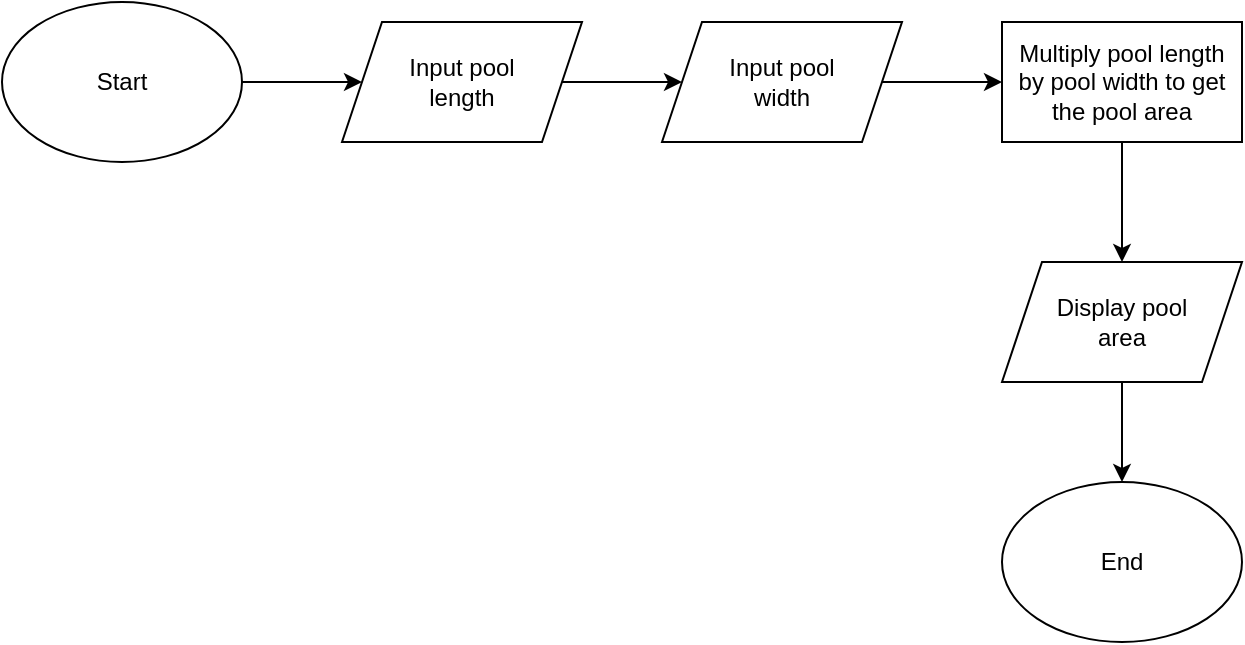 <mxfile version="17.4.5" type="device"><diagram id="h1bzS49NvT9AMEc7xUXz" name="Page-1"><mxGraphModel dx="1030" dy="502" grid="1" gridSize="10" guides="1" tooltips="1" connect="1" arrows="1" fold="1" page="1" pageScale="1" pageWidth="827" pageHeight="1169" math="0" shadow="0"><root><mxCell id="0"/><mxCell id="1" parent="0"/><mxCell id="syJ_hNDgNf13QUeyHEw3-3" style="edgeStyle=orthogonalEdgeStyle;rounded=0;orthogonalLoop=1;jettySize=auto;html=1;" edge="1" parent="1" source="syJ_hNDgNf13QUeyHEw3-1" target="syJ_hNDgNf13QUeyHEw3-2"><mxGeometry relative="1" as="geometry"/></mxCell><mxCell id="syJ_hNDgNf13QUeyHEw3-1" value="Start" style="ellipse;whiteSpace=wrap;html=1;" vertex="1" parent="1"><mxGeometry x="40" y="120" width="120" height="80" as="geometry"/></mxCell><mxCell id="syJ_hNDgNf13QUeyHEw3-6" style="edgeStyle=orthogonalEdgeStyle;rounded=0;orthogonalLoop=1;jettySize=auto;html=1;entryX=0;entryY=0.5;entryDx=0;entryDy=0;" edge="1" parent="1" source="syJ_hNDgNf13QUeyHEw3-2" target="syJ_hNDgNf13QUeyHEw3-4"><mxGeometry relative="1" as="geometry"/></mxCell><mxCell id="syJ_hNDgNf13QUeyHEw3-2" value="&lt;div&gt;Input pool&lt;/div&gt;&lt;div&gt;length&lt;br&gt;&lt;/div&gt;" style="shape=parallelogram;perimeter=parallelogramPerimeter;whiteSpace=wrap;html=1;fixedSize=1;" vertex="1" parent="1"><mxGeometry x="210" y="130" width="120" height="60" as="geometry"/></mxCell><mxCell id="syJ_hNDgNf13QUeyHEw3-10" style="edgeStyle=orthogonalEdgeStyle;rounded=0;orthogonalLoop=1;jettySize=auto;html=1;entryX=0;entryY=0.5;entryDx=0;entryDy=0;" edge="1" parent="1" source="syJ_hNDgNf13QUeyHEw3-4" target="syJ_hNDgNf13QUeyHEw3-7"><mxGeometry relative="1" as="geometry"/></mxCell><mxCell id="syJ_hNDgNf13QUeyHEw3-4" value="&lt;div&gt;Input pool&lt;/div&gt;&lt;div&gt;width&lt;br&gt;&lt;/div&gt;" style="shape=parallelogram;perimeter=parallelogramPerimeter;whiteSpace=wrap;html=1;fixedSize=1;" vertex="1" parent="1"><mxGeometry x="370" y="130" width="120" height="60" as="geometry"/></mxCell><mxCell id="syJ_hNDgNf13QUeyHEw3-12" style="edgeStyle=orthogonalEdgeStyle;rounded=0;orthogonalLoop=1;jettySize=auto;html=1;entryX=0.5;entryY=0;entryDx=0;entryDy=0;" edge="1" parent="1" source="syJ_hNDgNf13QUeyHEw3-7" target="syJ_hNDgNf13QUeyHEw3-11"><mxGeometry relative="1" as="geometry"/></mxCell><mxCell id="syJ_hNDgNf13QUeyHEw3-7" value="Multiply pool length by pool width to get the pool area" style="rounded=0;whiteSpace=wrap;html=1;" vertex="1" parent="1"><mxGeometry x="540" y="130" width="120" height="60" as="geometry"/></mxCell><mxCell id="syJ_hNDgNf13QUeyHEw3-14" style="edgeStyle=orthogonalEdgeStyle;rounded=0;orthogonalLoop=1;jettySize=auto;html=1;entryX=0.5;entryY=0;entryDx=0;entryDy=0;" edge="1" parent="1" source="syJ_hNDgNf13QUeyHEw3-11" target="syJ_hNDgNf13QUeyHEw3-13"><mxGeometry relative="1" as="geometry"/></mxCell><mxCell id="syJ_hNDgNf13QUeyHEw3-11" value="&lt;div&gt;Display pool&lt;/div&gt;&lt;div&gt;area&lt;br&gt;&lt;/div&gt;" style="shape=parallelogram;perimeter=parallelogramPerimeter;whiteSpace=wrap;html=1;fixedSize=1;" vertex="1" parent="1"><mxGeometry x="540" y="250" width="120" height="60" as="geometry"/></mxCell><mxCell id="syJ_hNDgNf13QUeyHEw3-13" value="End" style="ellipse;whiteSpace=wrap;html=1;" vertex="1" parent="1"><mxGeometry x="540" y="360" width="120" height="80" as="geometry"/></mxCell></root></mxGraphModel></diagram></mxfile>
